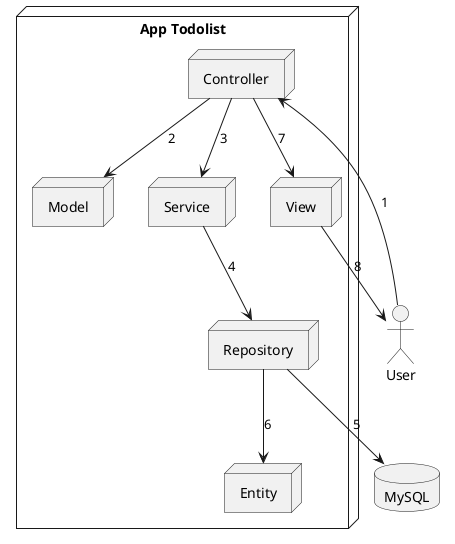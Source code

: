@startuml Todolist

actor "User" as user

node "App Todolist" {
    node "Model" as model
    node "View" as view
    node "Controller" as controller
    node "Service" as service
    node "Repository" as repository
    node "Entity" as entity
    }

    database "MySQL" as mysql

    user --> controller :1
    controller --> model :2
    controller --> service :3
    service --> repository :4
    repository --> mysql :5
    repository --> entity :6
    controller --> view :7
    view --> user :8

@enduml